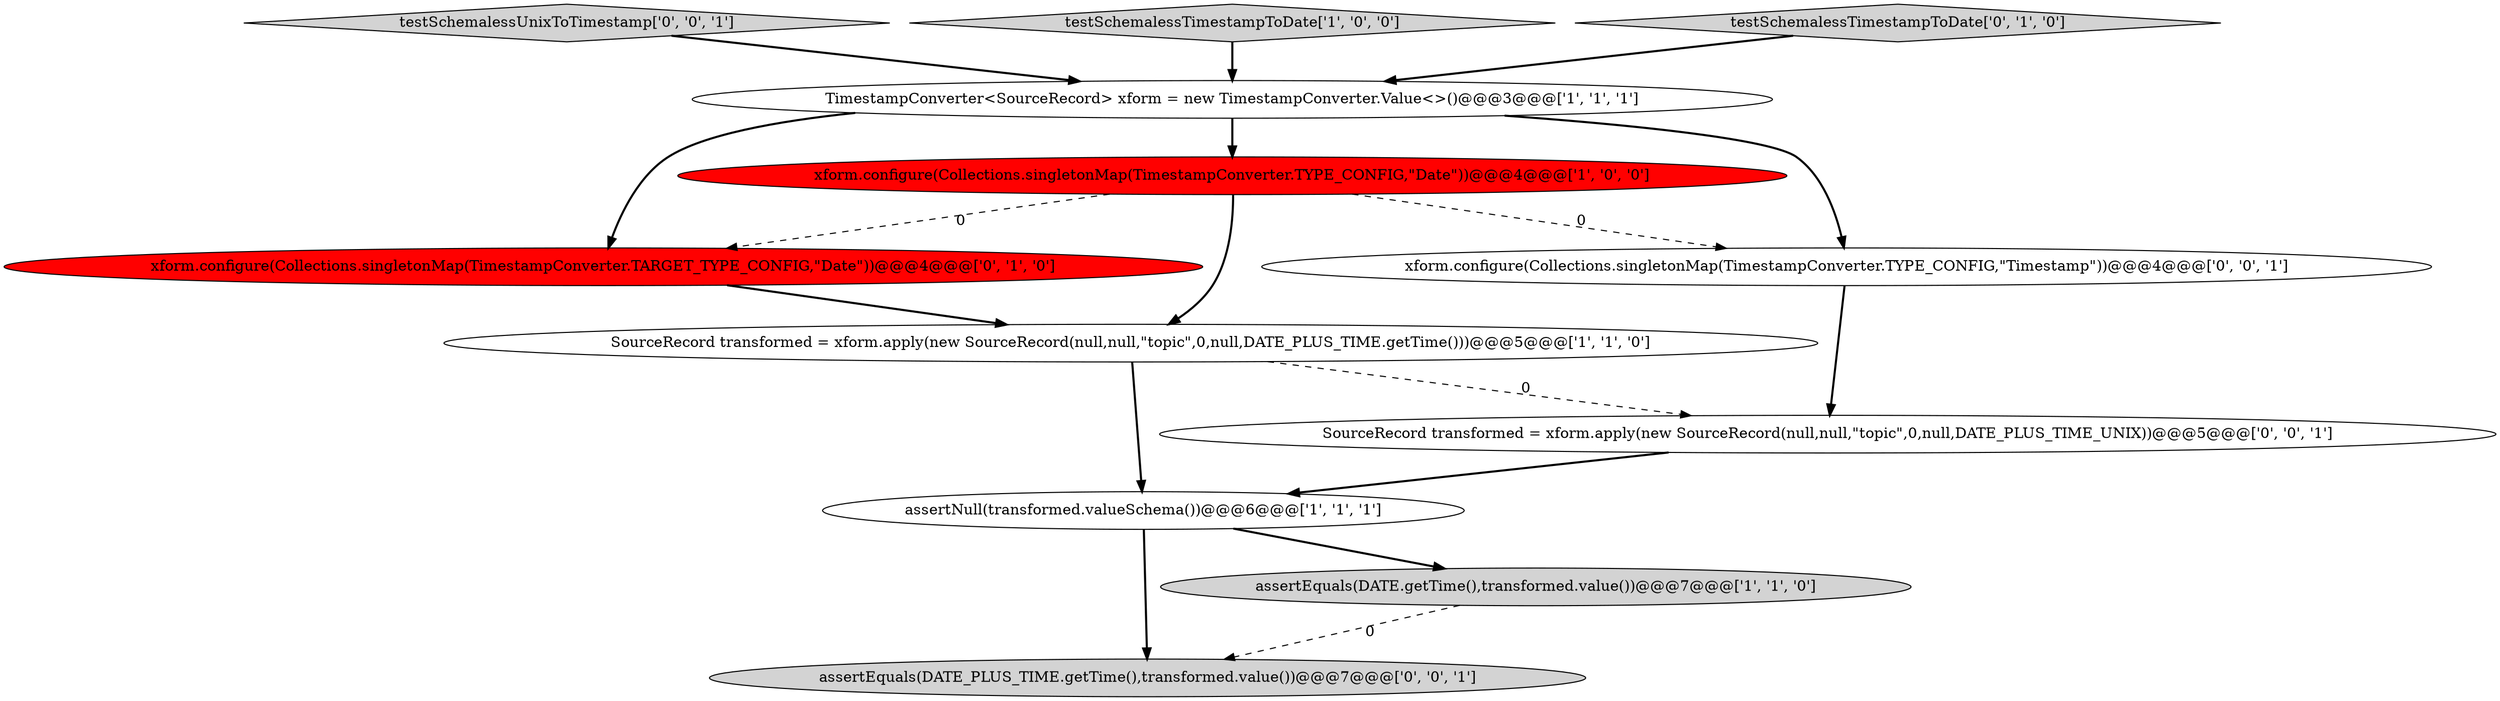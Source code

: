 digraph {
2 [style = filled, label = "TimestampConverter<SourceRecord> xform = new TimestampConverter.Value<>()@@@3@@@['1', '1', '1']", fillcolor = white, shape = ellipse image = "AAA0AAABBB1BBB"];
4 [style = filled, label = "SourceRecord transformed = xform.apply(new SourceRecord(null,null,\"topic\",0,null,DATE_PLUS_TIME.getTime()))@@@5@@@['1', '1', '0']", fillcolor = white, shape = ellipse image = "AAA0AAABBB1BBB"];
8 [style = filled, label = "SourceRecord transformed = xform.apply(new SourceRecord(null,null,\"topic\",0,null,DATE_PLUS_TIME_UNIX))@@@5@@@['0', '0', '1']", fillcolor = white, shape = ellipse image = "AAA0AAABBB3BBB"];
10 [style = filled, label = "assertEquals(DATE_PLUS_TIME.getTime(),transformed.value())@@@7@@@['0', '0', '1']", fillcolor = lightgray, shape = ellipse image = "AAA0AAABBB3BBB"];
11 [style = filled, label = "testSchemalessUnixToTimestamp['0', '0', '1']", fillcolor = lightgray, shape = diamond image = "AAA0AAABBB3BBB"];
0 [style = filled, label = "xform.configure(Collections.singletonMap(TimestampConverter.TYPE_CONFIG,\"Date\"))@@@4@@@['1', '0', '0']", fillcolor = red, shape = ellipse image = "AAA1AAABBB1BBB"];
9 [style = filled, label = "xform.configure(Collections.singletonMap(TimestampConverter.TYPE_CONFIG,\"Timestamp\"))@@@4@@@['0', '0', '1']", fillcolor = white, shape = ellipse image = "AAA0AAABBB3BBB"];
3 [style = filled, label = "assertNull(transformed.valueSchema())@@@6@@@['1', '1', '1']", fillcolor = white, shape = ellipse image = "AAA0AAABBB1BBB"];
5 [style = filled, label = "assertEquals(DATE.getTime(),transformed.value())@@@7@@@['1', '1', '0']", fillcolor = lightgray, shape = ellipse image = "AAA0AAABBB1BBB"];
7 [style = filled, label = "xform.configure(Collections.singletonMap(TimestampConverter.TARGET_TYPE_CONFIG,\"Date\"))@@@4@@@['0', '1', '0']", fillcolor = red, shape = ellipse image = "AAA1AAABBB2BBB"];
1 [style = filled, label = "testSchemalessTimestampToDate['1', '0', '0']", fillcolor = lightgray, shape = diamond image = "AAA0AAABBB1BBB"];
6 [style = filled, label = "testSchemalessTimestampToDate['0', '1', '0']", fillcolor = lightgray, shape = diamond image = "AAA0AAABBB2BBB"];
3->10 [style = bold, label=""];
4->3 [style = bold, label=""];
1->2 [style = bold, label=""];
2->0 [style = bold, label=""];
3->5 [style = bold, label=""];
2->7 [style = bold, label=""];
7->4 [style = bold, label=""];
2->9 [style = bold, label=""];
0->9 [style = dashed, label="0"];
5->10 [style = dashed, label="0"];
0->7 [style = dashed, label="0"];
9->8 [style = bold, label=""];
0->4 [style = bold, label=""];
11->2 [style = bold, label=""];
4->8 [style = dashed, label="0"];
8->3 [style = bold, label=""];
6->2 [style = bold, label=""];
}

